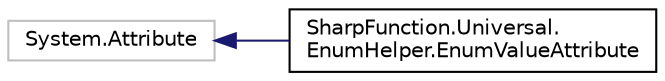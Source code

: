 digraph "Graphical Class Hierarchy"
{
 // LATEX_PDF_SIZE
  edge [fontname="Helvetica",fontsize="10",labelfontname="Helvetica",labelfontsize="10"];
  node [fontname="Helvetica",fontsize="10",shape=record];
  rankdir="LR";
  Node7 [label="System.Attribute",height=0.2,width=0.4,color="grey75", fillcolor="white", style="filled",tooltip=" "];
  Node7 -> Node0 [dir="back",color="midnightblue",fontsize="10",style="solid",fontname="Helvetica"];
  Node0 [label="SharpFunction.Universal.\lEnumHelper.EnumValueAttribute",height=0.2,width=0.4,color="black", fillcolor="white", style="filled",URL="$class_sharp_function_1_1_universal_1_1_enum_helper_1_1_enum_value_attribute.html",tooltip="Represents attribute applicable to enums to store string value in them"];
}
